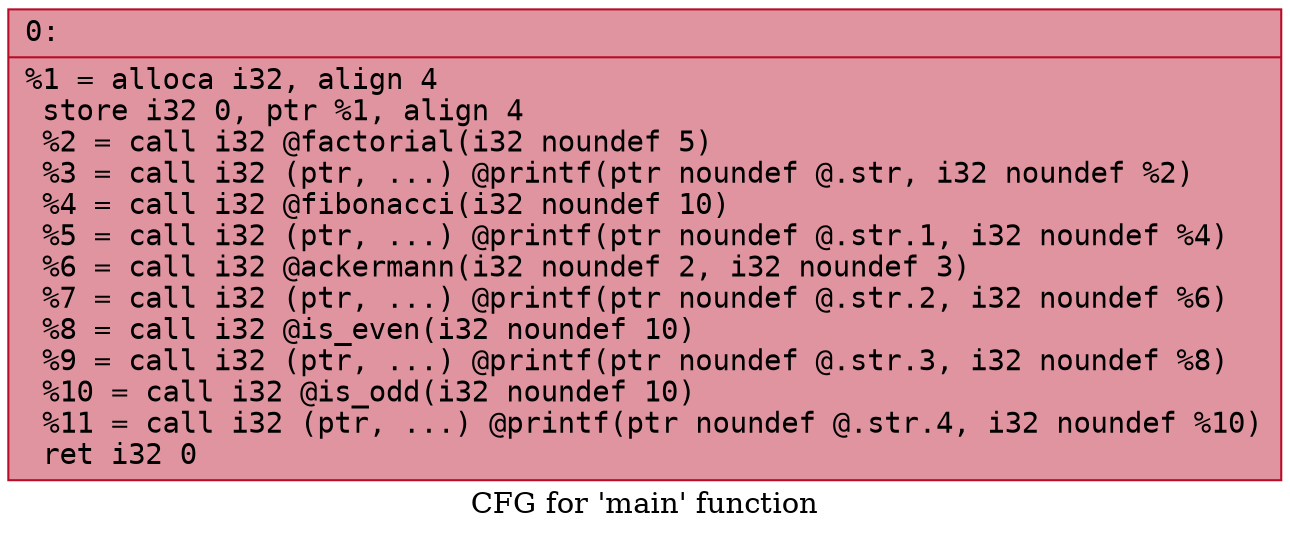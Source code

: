 digraph "CFG for 'main' function" {
	label="CFG for 'main' function";

	Node0x5916b7018b40 [shape=record,color="#b70d28ff", style=filled, fillcolor="#b70d2870" fontname="Courier",label="{0:\l|  %1 = alloca i32, align 4\l  store i32 0, ptr %1, align 4\l  %2 = call i32 @factorial(i32 noundef 5)\l  %3 = call i32 (ptr, ...) @printf(ptr noundef @.str, i32 noundef %2)\l  %4 = call i32 @fibonacci(i32 noundef 10)\l  %5 = call i32 (ptr, ...) @printf(ptr noundef @.str.1, i32 noundef %4)\l  %6 = call i32 @ackermann(i32 noundef 2, i32 noundef 3)\l  %7 = call i32 (ptr, ...) @printf(ptr noundef @.str.2, i32 noundef %6)\l  %8 = call i32 @is_even(i32 noundef 10)\l  %9 = call i32 (ptr, ...) @printf(ptr noundef @.str.3, i32 noundef %8)\l  %10 = call i32 @is_odd(i32 noundef 10)\l  %11 = call i32 (ptr, ...) @printf(ptr noundef @.str.4, i32 noundef %10)\l  ret i32 0\l}"];
}
